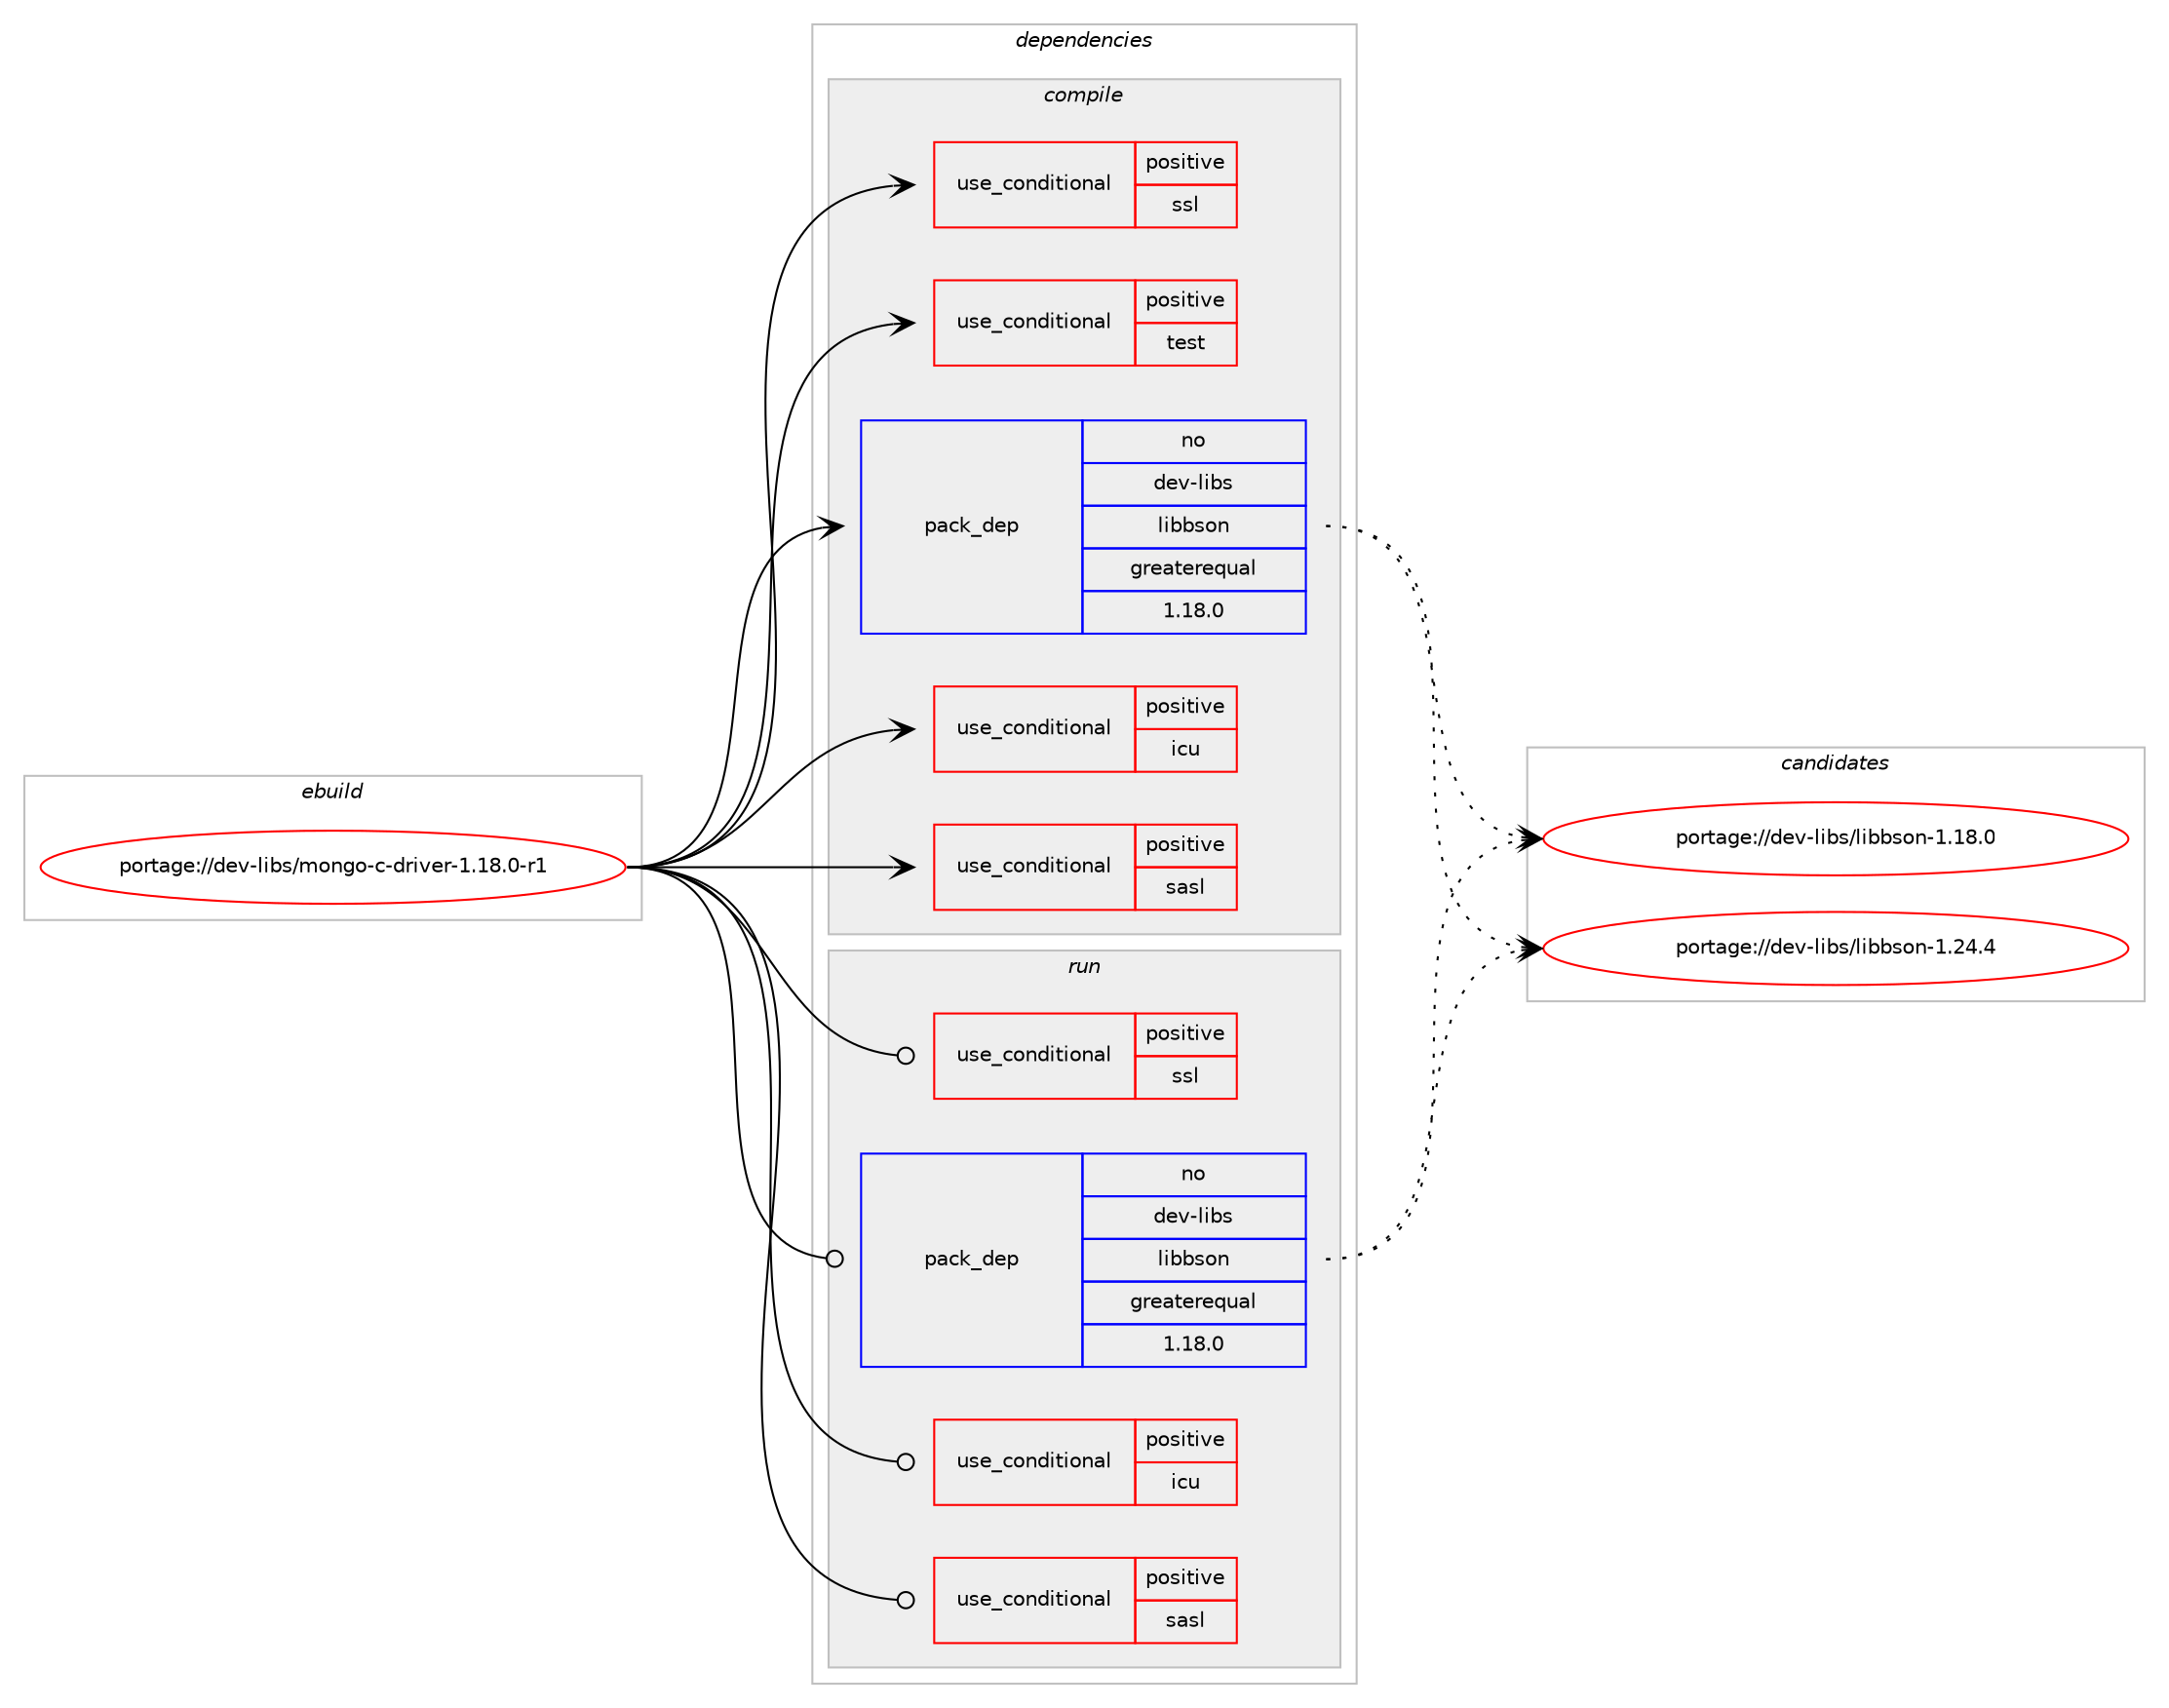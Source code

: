 digraph prolog {

# *************
# Graph options
# *************

newrank=true;
concentrate=true;
compound=true;
graph [rankdir=LR,fontname=Helvetica,fontsize=10,ranksep=1.5];#, ranksep=2.5, nodesep=0.2];
edge  [arrowhead=vee];
node  [fontname=Helvetica,fontsize=10];

# **********
# The ebuild
# **********

subgraph cluster_leftcol {
color=gray;
rank=same;
label=<<i>ebuild</i>>;
id [label="portage://dev-libs/mongo-c-driver-1.18.0-r1", color=red, width=4, href="../dev-libs/mongo-c-driver-1.18.0-r1.svg"];
}

# ****************
# The dependencies
# ****************

subgraph cluster_midcol {
color=gray;
label=<<i>dependencies</i>>;
subgraph cluster_compile {
fillcolor="#eeeeee";
style=filled;
label=<<i>compile</i>>;
subgraph cond26943 {
dependency56998 [label=<<TABLE BORDER="0" CELLBORDER="1" CELLSPACING="0" CELLPADDING="4"><TR><TD ROWSPAN="3" CELLPADDING="10">use_conditional</TD></TR><TR><TD>positive</TD></TR><TR><TD>icu</TD></TR></TABLE>>, shape=none, color=red];
# *** BEGIN UNKNOWN DEPENDENCY TYPE (TODO) ***
# dependency56998 -> package_dependency(portage://dev-libs/mongo-c-driver-1.18.0-r1,install,no,dev-libs,icu,none,[,,],any_same_slot,[])
# *** END UNKNOWN DEPENDENCY TYPE (TODO) ***

}
id:e -> dependency56998:w [weight=20,style="solid",arrowhead="vee"];
subgraph cond26944 {
dependency56999 [label=<<TABLE BORDER="0" CELLBORDER="1" CELLSPACING="0" CELLPADDING="4"><TR><TD ROWSPAN="3" CELLPADDING="10">use_conditional</TD></TR><TR><TD>positive</TD></TR><TR><TD>sasl</TD></TR></TABLE>>, shape=none, color=red];
# *** BEGIN UNKNOWN DEPENDENCY TYPE (TODO) ***
# dependency56999 -> package_dependency(portage://dev-libs/mongo-c-driver-1.18.0-r1,install,no,dev-libs,cyrus-sasl,none,[,,],any_same_slot,[])
# *** END UNKNOWN DEPENDENCY TYPE (TODO) ***

}
id:e -> dependency56999:w [weight=20,style="solid",arrowhead="vee"];
subgraph cond26945 {
dependency57000 [label=<<TABLE BORDER="0" CELLBORDER="1" CELLSPACING="0" CELLPADDING="4"><TR><TD ROWSPAN="3" CELLPADDING="10">use_conditional</TD></TR><TR><TD>positive</TD></TR><TR><TD>ssl</TD></TR></TABLE>>, shape=none, color=red];
# *** BEGIN UNKNOWN DEPENDENCY TYPE (TODO) ***
# dependency57000 -> package_dependency(portage://dev-libs/mongo-c-driver-1.18.0-r1,install,no,dev-libs,openssl,none,[,,],[slot(0),equal],[])
# *** END UNKNOWN DEPENDENCY TYPE (TODO) ***

}
id:e -> dependency57000:w [weight=20,style="solid",arrowhead="vee"];
subgraph cond26946 {
dependency57001 [label=<<TABLE BORDER="0" CELLBORDER="1" CELLSPACING="0" CELLPADDING="4"><TR><TD ROWSPAN="3" CELLPADDING="10">use_conditional</TD></TR><TR><TD>positive</TD></TR><TR><TD>test</TD></TR></TABLE>>, shape=none, color=red];
# *** BEGIN UNKNOWN DEPENDENCY TYPE (TODO) ***
# dependency57001 -> package_dependency(portage://dev-libs/mongo-c-driver-1.18.0-r1,install,no,dev-db,mongodb,none,[,,],[],[])
# *** END UNKNOWN DEPENDENCY TYPE (TODO) ***

# *** BEGIN UNKNOWN DEPENDENCY TYPE (TODO) ***
# dependency57001 -> package_dependency(portage://dev-libs/mongo-c-driver-1.18.0-r1,install,no,dev-libs,libbson,none,[,,],[],[use(enable(static-libs),none)])
# *** END UNKNOWN DEPENDENCY TYPE (TODO) ***

}
id:e -> dependency57001:w [weight=20,style="solid",arrowhead="vee"];
# *** BEGIN UNKNOWN DEPENDENCY TYPE (TODO) ***
# id -> package_dependency(portage://dev-libs/mongo-c-driver-1.18.0-r1,install,no,app-arch,snappy,none,[,,],any_same_slot,[])
# *** END UNKNOWN DEPENDENCY TYPE (TODO) ***

# *** BEGIN UNKNOWN DEPENDENCY TYPE (TODO) ***
# id -> package_dependency(portage://dev-libs/mongo-c-driver-1.18.0-r1,install,no,app-arch,zstd,none,[,,],any_same_slot,[])
# *** END UNKNOWN DEPENDENCY TYPE (TODO) ***

subgraph pack28892 {
dependency57002 [label=<<TABLE BORDER="0" CELLBORDER="1" CELLSPACING="0" CELLPADDING="4" WIDTH="220"><TR><TD ROWSPAN="6" CELLPADDING="30">pack_dep</TD></TR><TR><TD WIDTH="110">no</TD></TR><TR><TD>dev-libs</TD></TR><TR><TD>libbson</TD></TR><TR><TD>greaterequal</TD></TR><TR><TD>1.18.0</TD></TR></TABLE>>, shape=none, color=blue];
}
id:e -> dependency57002:w [weight=20,style="solid",arrowhead="vee"];
# *** BEGIN UNKNOWN DEPENDENCY TYPE (TODO) ***
# id -> package_dependency(portage://dev-libs/mongo-c-driver-1.18.0-r1,install,no,sys-libs,zlib,none,[,,],any_same_slot,[])
# *** END UNKNOWN DEPENDENCY TYPE (TODO) ***

}
subgraph cluster_compileandrun {
fillcolor="#eeeeee";
style=filled;
label=<<i>compile and run</i>>;
}
subgraph cluster_run {
fillcolor="#eeeeee";
style=filled;
label=<<i>run</i>>;
subgraph cond26947 {
dependency57003 [label=<<TABLE BORDER="0" CELLBORDER="1" CELLSPACING="0" CELLPADDING="4"><TR><TD ROWSPAN="3" CELLPADDING="10">use_conditional</TD></TR><TR><TD>positive</TD></TR><TR><TD>icu</TD></TR></TABLE>>, shape=none, color=red];
# *** BEGIN UNKNOWN DEPENDENCY TYPE (TODO) ***
# dependency57003 -> package_dependency(portage://dev-libs/mongo-c-driver-1.18.0-r1,run,no,dev-libs,icu,none,[,,],any_same_slot,[])
# *** END UNKNOWN DEPENDENCY TYPE (TODO) ***

}
id:e -> dependency57003:w [weight=20,style="solid",arrowhead="odot"];
subgraph cond26948 {
dependency57004 [label=<<TABLE BORDER="0" CELLBORDER="1" CELLSPACING="0" CELLPADDING="4"><TR><TD ROWSPAN="3" CELLPADDING="10">use_conditional</TD></TR><TR><TD>positive</TD></TR><TR><TD>sasl</TD></TR></TABLE>>, shape=none, color=red];
# *** BEGIN UNKNOWN DEPENDENCY TYPE (TODO) ***
# dependency57004 -> package_dependency(portage://dev-libs/mongo-c-driver-1.18.0-r1,run,no,dev-libs,cyrus-sasl,none,[,,],any_same_slot,[])
# *** END UNKNOWN DEPENDENCY TYPE (TODO) ***

}
id:e -> dependency57004:w [weight=20,style="solid",arrowhead="odot"];
subgraph cond26949 {
dependency57005 [label=<<TABLE BORDER="0" CELLBORDER="1" CELLSPACING="0" CELLPADDING="4"><TR><TD ROWSPAN="3" CELLPADDING="10">use_conditional</TD></TR><TR><TD>positive</TD></TR><TR><TD>ssl</TD></TR></TABLE>>, shape=none, color=red];
# *** BEGIN UNKNOWN DEPENDENCY TYPE (TODO) ***
# dependency57005 -> package_dependency(portage://dev-libs/mongo-c-driver-1.18.0-r1,run,no,dev-libs,openssl,none,[,,],[slot(0),equal],[])
# *** END UNKNOWN DEPENDENCY TYPE (TODO) ***

}
id:e -> dependency57005:w [weight=20,style="solid",arrowhead="odot"];
# *** BEGIN UNKNOWN DEPENDENCY TYPE (TODO) ***
# id -> package_dependency(portage://dev-libs/mongo-c-driver-1.18.0-r1,run,no,app-arch,snappy,none,[,,],any_same_slot,[])
# *** END UNKNOWN DEPENDENCY TYPE (TODO) ***

# *** BEGIN UNKNOWN DEPENDENCY TYPE (TODO) ***
# id -> package_dependency(portage://dev-libs/mongo-c-driver-1.18.0-r1,run,no,app-arch,zstd,none,[,,],any_same_slot,[])
# *** END UNKNOWN DEPENDENCY TYPE (TODO) ***

subgraph pack28893 {
dependency57006 [label=<<TABLE BORDER="0" CELLBORDER="1" CELLSPACING="0" CELLPADDING="4" WIDTH="220"><TR><TD ROWSPAN="6" CELLPADDING="30">pack_dep</TD></TR><TR><TD WIDTH="110">no</TD></TR><TR><TD>dev-libs</TD></TR><TR><TD>libbson</TD></TR><TR><TD>greaterequal</TD></TR><TR><TD>1.18.0</TD></TR></TABLE>>, shape=none, color=blue];
}
id:e -> dependency57006:w [weight=20,style="solid",arrowhead="odot"];
# *** BEGIN UNKNOWN DEPENDENCY TYPE (TODO) ***
# id -> package_dependency(portage://dev-libs/mongo-c-driver-1.18.0-r1,run,no,sys-libs,zlib,none,[,,],any_same_slot,[])
# *** END UNKNOWN DEPENDENCY TYPE (TODO) ***

}
}

# **************
# The candidates
# **************

subgraph cluster_choices {
rank=same;
color=gray;
label=<<i>candidates</i>>;

subgraph choice28892 {
color=black;
nodesep=1;
choice100101118451081059811547108105989811511111045494649564648 [label="portage://dev-libs/libbson-1.18.0", color=red, width=4,href="../dev-libs/libbson-1.18.0.svg"];
choice100101118451081059811547108105989811511111045494650524652 [label="portage://dev-libs/libbson-1.24.4", color=red, width=4,href="../dev-libs/libbson-1.24.4.svg"];
dependency57002:e -> choice100101118451081059811547108105989811511111045494649564648:w [style=dotted,weight="100"];
dependency57002:e -> choice100101118451081059811547108105989811511111045494650524652:w [style=dotted,weight="100"];
}
subgraph choice28893 {
color=black;
nodesep=1;
choice100101118451081059811547108105989811511111045494649564648 [label="portage://dev-libs/libbson-1.18.0", color=red, width=4,href="../dev-libs/libbson-1.18.0.svg"];
choice100101118451081059811547108105989811511111045494650524652 [label="portage://dev-libs/libbson-1.24.4", color=red, width=4,href="../dev-libs/libbson-1.24.4.svg"];
dependency57006:e -> choice100101118451081059811547108105989811511111045494649564648:w [style=dotted,weight="100"];
dependency57006:e -> choice100101118451081059811547108105989811511111045494650524652:w [style=dotted,weight="100"];
}
}

}
